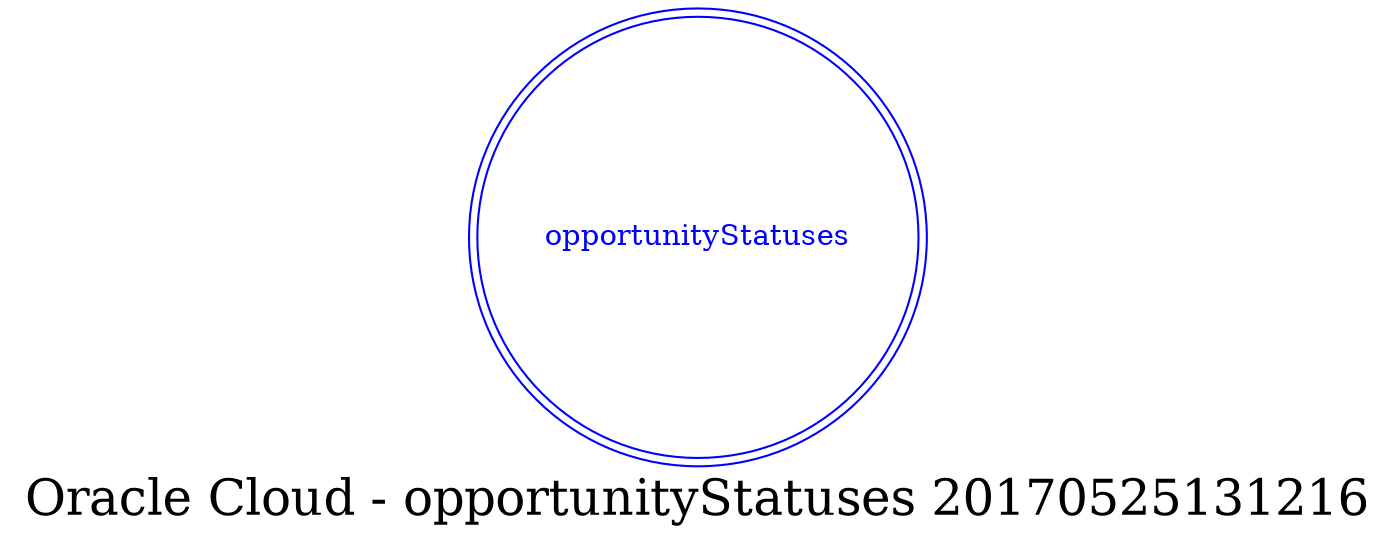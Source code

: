 digraph LexiconGraph {
graph[label="Oracle Cloud - opportunityStatuses 20170525131216", fontsize=24]
splines=true
"opportunityStatuses" [color=blue, fontcolor=blue, shape=doublecircle]
}
